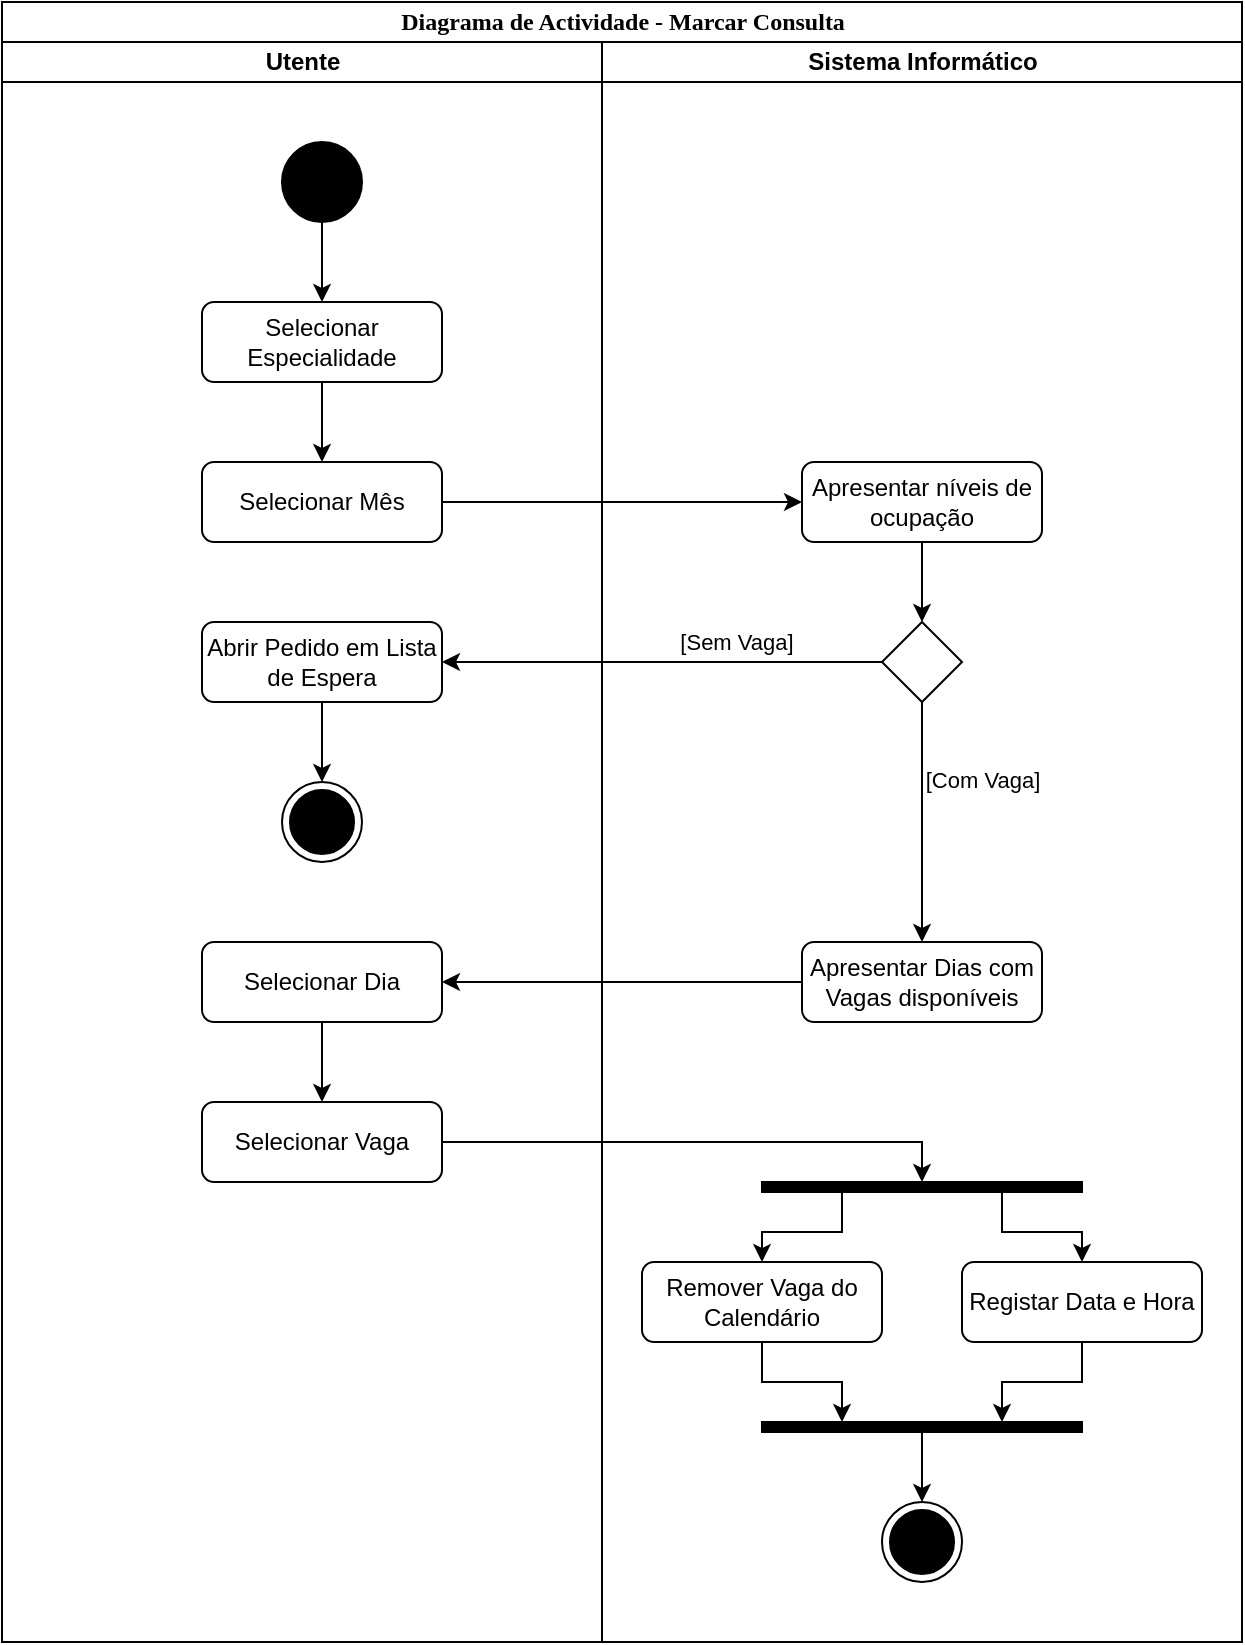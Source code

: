 <mxfile version="14.1.8" type="device" pages="6"><diagram name="Marcar Consulta" id="0783ab3e-0a74-02c8-0abd-f7b4e66b4bec"><mxGraphModel dx="1422" dy="822" grid="1" gridSize="10" guides="1" tooltips="1" connect="1" arrows="1" fold="1" page="1" pageScale="1" pageWidth="827" pageHeight="1169" background="#ffffff" math="0" shadow="0"><root><mxCell id="0"/><mxCell id="1" parent="0"/><mxCell id="1c1d494c118603dd-1" value="Diagrama de Actividade - Marcar Consulta" style="swimlane;html=1;childLayout=stackLayout;startSize=20;rounded=0;shadow=0;comic=0;labelBackgroundColor=none;strokeWidth=1;fontFamily=Verdana;fontSize=12;align=center;" parent="1" vertex="1"><mxGeometry x="40" y="50" width="620" height="820" as="geometry"/></mxCell><mxCell id="kjHAQSNKGEX2r20OFE0u-19" style="rounded=0;orthogonalLoop=1;jettySize=auto;html=1;entryX=1;entryY=0.5;entryDx=0;entryDy=0;exitX=0;exitY=0.5;exitDx=0;exitDy=0;" parent="1c1d494c118603dd-1" source="kjHAQSNKGEX2r20OFE0u-11" target="kjHAQSNKGEX2r20OFE0u-18" edge="1"><mxGeometry relative="1" as="geometry"><mxPoint x="380" y="450" as="sourcePoint"/><mxPoint x="308" y="590" as="targetPoint"/></mxGeometry></mxCell><mxCell id="kjHAQSNKGEX2r20OFE0u-20" value="[Sem Vaga]" style="edgeLabel;html=1;align=center;verticalAlign=middle;resizable=0;points=[];" parent="kjHAQSNKGEX2r20OFE0u-19" vertex="1" connectable="0"><mxGeometry x="-0.555" y="5" relative="1" as="geometry"><mxPoint x="-24" y="-15" as="offset"/></mxGeometry></mxCell><mxCell id="kjHAQSNKGEX2r20OFE0u-39" style="edgeStyle=none;rounded=0;orthogonalLoop=1;jettySize=auto;html=1;entryX=0;entryY=0.5;entryDx=0;entryDy=0;" parent="1c1d494c118603dd-1" source="kjHAQSNKGEX2r20OFE0u-31" target="kjHAQSNKGEX2r20OFE0u-24" edge="1"><mxGeometry relative="1" as="geometry"/></mxCell><mxCell id="kjHAQSNKGEX2r20OFE0u-41" style="edgeStyle=orthogonalEdgeStyle;rounded=0;orthogonalLoop=1;jettySize=auto;html=1;entryX=1;entryY=0.5;entryDx=0;entryDy=0;" parent="1c1d494c118603dd-1" source="kjHAQSNKGEX2r20OFE0u-33" target="kjHAQSNKGEX2r20OFE0u-36" edge="1"><mxGeometry relative="1" as="geometry"/></mxCell><mxCell id="kjHAQSNKGEX2r20OFE0u-48" style="edgeStyle=orthogonalEdgeStyle;rounded=0;orthogonalLoop=1;jettySize=auto;html=1;entryX=0.5;entryY=0;entryDx=0;entryDy=0;" parent="1c1d494c118603dd-1" source="kjHAQSNKGEX2r20OFE0u-47" target="mHtw3703aMKqtN_9CRR1-1" edge="1"><mxGeometry relative="1" as="geometry"/></mxCell><mxCell id="1c1d494c118603dd-2" value="Utente" style="swimlane;html=1;startSize=20;" parent="1c1d494c118603dd-1" vertex="1"><mxGeometry y="20" width="300" height="800" as="geometry"/></mxCell><mxCell id="60571a20871a0731-4" value="" style="ellipse;whiteSpace=wrap;html=1;rounded=0;shadow=0;comic=0;labelBackgroundColor=none;strokeWidth=1;fillColor=#000000;fontFamily=Verdana;fontSize=12;align=center;" parent="1c1d494c118603dd-2" vertex="1"><mxGeometry x="140" y="50" width="40" height="40" as="geometry"/></mxCell><mxCell id="kjHAQSNKGEX2r20OFE0u-28" style="edgeStyle=orthogonalEdgeStyle;rounded=0;orthogonalLoop=1;jettySize=auto;html=1;entryX=0.5;entryY=0;entryDx=0;entryDy=0;exitX=0.5;exitY=1;exitDx=0;exitDy=0;" parent="1c1d494c118603dd-2" source="60571a20871a0731-4" target="kjHAQSNKGEX2r20OFE0u-25" edge="1"><mxGeometry relative="1" as="geometry"><mxPoint x="160" y="170" as="sourcePoint"/></mxGeometry></mxCell><mxCell id="kjHAQSNKGEX2r20OFE0u-38" style="edgeStyle=none;rounded=0;orthogonalLoop=1;jettySize=auto;html=1;entryX=0.5;entryY=0;entryDx=0;entryDy=0;" parent="1c1d494c118603dd-2" source="kjHAQSNKGEX2r20OFE0u-25" target="kjHAQSNKGEX2r20OFE0u-31" edge="1"><mxGeometry relative="1" as="geometry"/></mxCell><mxCell id="kjHAQSNKGEX2r20OFE0u-25" value="Selecionar Especialidade" style="rounded=1;whiteSpace=wrap;html=1;" parent="1c1d494c118603dd-2" vertex="1"><mxGeometry x="100" y="130" width="120" height="40" as="geometry"/></mxCell><mxCell id="kjHAQSNKGEX2r20OFE0u-31" value="Selecionar Mês" style="rounded=1;whiteSpace=wrap;html=1;" parent="1c1d494c118603dd-2" vertex="1"><mxGeometry x="100" y="210" width="120" height="40" as="geometry"/></mxCell><mxCell id="kjHAQSNKGEX2r20OFE0u-49" style="edgeStyle=orthogonalEdgeStyle;rounded=0;orthogonalLoop=1;jettySize=auto;html=1;entryX=0.5;entryY=0;entryDx=0;entryDy=0;" parent="1c1d494c118603dd-2" source="kjHAQSNKGEX2r20OFE0u-36" target="kjHAQSNKGEX2r20OFE0u-47" edge="1"><mxGeometry relative="1" as="geometry"/></mxCell><mxCell id="kjHAQSNKGEX2r20OFE0u-36" value="Selecionar Dia" style="rounded=1;whiteSpace=wrap;html=1;" parent="1c1d494c118603dd-2" vertex="1"><mxGeometry x="100" y="450" width="120" height="40" as="geometry"/></mxCell><mxCell id="kjHAQSNKGEX2r20OFE0u-45" style="edgeStyle=orthogonalEdgeStyle;rounded=0;orthogonalLoop=1;jettySize=auto;html=1;entryX=0.5;entryY=0;entryDx=0;entryDy=0;" parent="1c1d494c118603dd-2" source="kjHAQSNKGEX2r20OFE0u-18" target="kjHAQSNKGEX2r20OFE0u-44" edge="1"><mxGeometry relative="1" as="geometry"/></mxCell><mxCell id="kjHAQSNKGEX2r20OFE0u-18" value="Abrir Pedido em Lista de Espera" style="rounded=1;whiteSpace=wrap;html=1;" parent="1c1d494c118603dd-2" vertex="1"><mxGeometry x="100" y="290" width="120" height="40" as="geometry"/></mxCell><mxCell id="kjHAQSNKGEX2r20OFE0u-44" value="" style="ellipse;html=1;shape=endState;fillColor=#000000;" parent="1c1d494c118603dd-2" vertex="1"><mxGeometry x="140" y="370" width="40" height="40" as="geometry"/></mxCell><mxCell id="kjHAQSNKGEX2r20OFE0u-47" value="Selecionar Vaga" style="rounded=1;whiteSpace=wrap;html=1;" parent="1c1d494c118603dd-2" vertex="1"><mxGeometry x="100" y="530" width="120" height="40" as="geometry"/></mxCell><mxCell id="1c1d494c118603dd-3" value="Sistema Informático" style="swimlane;html=1;startSize=20;" parent="1c1d494c118603dd-1" vertex="1"><mxGeometry x="300" y="20" width="320" height="800" as="geometry"/></mxCell><mxCell id="kjHAQSNKGEX2r20OFE0u-10" style="edgeStyle=orthogonalEdgeStyle;rounded=0;orthogonalLoop=1;jettySize=auto;html=1;exitX=0.25;exitY=1;exitDx=0;exitDy=0;" parent="1c1d494c118603dd-3" source="mHtw3703aMKqtN_9CRR1-1" target="kjHAQSNKGEX2r20OFE0u-9" edge="1"><mxGeometry relative="1" as="geometry"/></mxCell><mxCell id="mHtw3703aMKqtN_9CRR1-8" style="edgeStyle=orthogonalEdgeStyle;rounded=0;orthogonalLoop=1;jettySize=auto;html=1;exitX=0.5;exitY=1;exitDx=0;exitDy=0;entryX=0.75;entryY=0;entryDx=0;entryDy=0;" parent="1c1d494c118603dd-3" source="kjHAQSNKGEX2r20OFE0u-8" target="mHtw3703aMKqtN_9CRR1-2" edge="1"><mxGeometry relative="1" as="geometry"/></mxCell><mxCell id="kjHAQSNKGEX2r20OFE0u-8" value="Registar Data e Hora" style="rounded=1;whiteSpace=wrap;html=1;" parent="1c1d494c118603dd-3" vertex="1"><mxGeometry x="180" y="610" width="120" height="40" as="geometry"/></mxCell><mxCell id="mHtw3703aMKqtN_9CRR1-5" style="edgeStyle=orthogonalEdgeStyle;rounded=0;orthogonalLoop=1;jettySize=auto;html=1;exitX=0.5;exitY=1;exitDx=0;exitDy=0;entryX=0.25;entryY=0;entryDx=0;entryDy=0;" parent="1c1d494c118603dd-3" source="kjHAQSNKGEX2r20OFE0u-9" target="mHtw3703aMKqtN_9CRR1-2" edge="1"><mxGeometry relative="1" as="geometry"/></mxCell><mxCell id="kjHAQSNKGEX2r20OFE0u-9" value="Remover Vaga do Calendário" style="rounded=1;whiteSpace=wrap;html=1;" parent="1c1d494c118603dd-3" vertex="1"><mxGeometry x="20" y="610" width="120" height="40" as="geometry"/></mxCell><mxCell id="kjHAQSNKGEX2r20OFE0u-11" value="" style="rhombus;whiteSpace=wrap;html=1;" parent="1c1d494c118603dd-3" vertex="1"><mxGeometry x="140" y="290" width="40" height="40" as="geometry"/></mxCell><mxCell id="kjHAQSNKGEX2r20OFE0u-40" style="edgeStyle=orthogonalEdgeStyle;rounded=0;orthogonalLoop=1;jettySize=auto;html=1;entryX=0.5;entryY=0;entryDx=0;entryDy=0;" parent="1c1d494c118603dd-3" source="kjHAQSNKGEX2r20OFE0u-24" target="kjHAQSNKGEX2r20OFE0u-11" edge="1"><mxGeometry relative="1" as="geometry"/></mxCell><mxCell id="kjHAQSNKGEX2r20OFE0u-24" value="Apresentar níveis de ocupação" style="rounded=1;whiteSpace=wrap;html=1;" parent="1c1d494c118603dd-3" vertex="1"><mxGeometry x="100" y="210" width="120" height="40" as="geometry"/></mxCell><mxCell id="kjHAQSNKGEX2r20OFE0u-33" value="Apresentar Dias com Vagas disponíveis" style="rounded=1;whiteSpace=wrap;html=1;" parent="1c1d494c118603dd-3" vertex="1"><mxGeometry x="100" y="450" width="120" height="40" as="geometry"/></mxCell><mxCell id="kjHAQSNKGEX2r20OFE0u-16" style="rounded=0;orthogonalLoop=1;jettySize=auto;html=1;exitX=0.5;exitY=1;exitDx=0;exitDy=0;edgeStyle=orthogonalEdgeStyle;entryX=0.5;entryY=0;entryDx=0;entryDy=0;" parent="1c1d494c118603dd-3" source="kjHAQSNKGEX2r20OFE0u-11" target="kjHAQSNKGEX2r20OFE0u-33" edge="1"><mxGeometry relative="1" as="geometry"><mxPoint x="160" y="430" as="targetPoint"/><mxPoint x="185.5" y="460" as="sourcePoint"/><Array as="points"/></mxGeometry></mxCell><mxCell id="kjHAQSNKGEX2r20OFE0u-17" value="[Com Vaga]" style="edgeLabel;html=1;align=center;verticalAlign=middle;resizable=0;points=[];" parent="kjHAQSNKGEX2r20OFE0u-16" vertex="1" connectable="0"><mxGeometry x="-0.555" y="-2" relative="1" as="geometry"><mxPoint x="32" y="12" as="offset"/></mxGeometry></mxCell><mxCell id="kjHAQSNKGEX2r20OFE0u-50" value="" style="ellipse;html=1;shape=endState;fillColor=#000000;" parent="1c1d494c118603dd-3" vertex="1"><mxGeometry x="140" y="730" width="40" height="40" as="geometry"/></mxCell><mxCell id="mHtw3703aMKqtN_9CRR1-4" style="edgeStyle=orthogonalEdgeStyle;rounded=0;orthogonalLoop=1;jettySize=auto;html=1;exitX=0.75;exitY=1;exitDx=0;exitDy=0;" parent="1c1d494c118603dd-3" source="mHtw3703aMKqtN_9CRR1-1" target="kjHAQSNKGEX2r20OFE0u-8" edge="1"><mxGeometry relative="1" as="geometry"><mxPoint x="310" y="560" as="sourcePoint"/></mxGeometry></mxCell><mxCell id="mHtw3703aMKqtN_9CRR1-1" value="" style="rounded=0;whiteSpace=wrap;html=1;strokeColor=#000000;fillColor=#000000;" parent="1c1d494c118603dd-3" vertex="1"><mxGeometry x="80" y="570" width="160" height="5" as="geometry"/></mxCell><mxCell id="mHtw3703aMKqtN_9CRR1-7" style="edgeStyle=orthogonalEdgeStyle;rounded=0;orthogonalLoop=1;jettySize=auto;html=1;exitX=0.5;exitY=1;exitDx=0;exitDy=0;entryX=0.5;entryY=0;entryDx=0;entryDy=0;" parent="1c1d494c118603dd-3" source="mHtw3703aMKqtN_9CRR1-2" target="kjHAQSNKGEX2r20OFE0u-50" edge="1"><mxGeometry relative="1" as="geometry"/></mxCell><mxCell id="mHtw3703aMKqtN_9CRR1-2" value="" style="rounded=0;whiteSpace=wrap;html=1;strokeColor=#000000;fillColor=#000000;" parent="1c1d494c118603dd-3" vertex="1"><mxGeometry x="80" y="690" width="160" height="5" as="geometry"/></mxCell></root></mxGraphModel></diagram><diagram id="Ne70lVapPX85LEz8FXPz" name="Desmarcar Consulta"><mxGraphModel dx="2249" dy="822" grid="1" gridSize="10" guides="1" tooltips="1" connect="1" arrows="1" fold="1" page="1" pageScale="1" pageWidth="827" pageHeight="1169" math="0" shadow="0"><root><mxCell id="CgYppBIDY5oI1jkrm0bC-0"/><mxCell id="CgYppBIDY5oI1jkrm0bC-1" parent="CgYppBIDY5oI1jkrm0bC-0"/><mxCell id="MlOuWjEtDycWQlPlWrfE-0" value="Diagrama de Atividade - Desmarcar Consulta" style="swimlane;html=1;childLayout=stackLayout;startSize=20;rounded=0;shadow=0;comic=0;labelBackgroundColor=none;strokeWidth=1;fontFamily=Verdana;fontSize=12;align=center;" parent="CgYppBIDY5oI1jkrm0bC-1" vertex="1"><mxGeometry x="-800" y="40" width="640" height="400" as="geometry"/></mxCell><mxCell id="_ZWtZknZ26opzRuC0Pj_-15" style="edgeStyle=orthogonalEdgeStyle;rounded=0;orthogonalLoop=1;jettySize=auto;html=1;entryX=1;entryY=0.5;entryDx=0;entryDy=0;exitX=0;exitY=0.5;exitDx=0;exitDy=0;" parent="MlOuWjEtDycWQlPlWrfE-0" source="_ZWtZknZ26opzRuC0Pj_-8" target="_ZWtZknZ26opzRuC0Pj_-13" edge="1"><mxGeometry relative="1" as="geometry"><mxPoint x="500" y="630" as="targetPoint"/><Array as="points"><mxPoint x="560" y="180"/><mxPoint x="560" y="180"/></Array></mxGeometry></mxCell><mxCell id="_ZWtZknZ26opzRuC0Pj_-12" style="edgeStyle=orthogonalEdgeStyle;rounded=0;orthogonalLoop=1;jettySize=auto;html=1;entryX=0;entryY=0.5;entryDx=0;entryDy=0;exitX=0.5;exitY=1;exitDx=0;exitDy=0;" parent="MlOuWjEtDycWQlPlWrfE-0" source="_ZWtZknZ26opzRuC0Pj_-13" target="79W7Mp-lozM8mOLM_SqW-0" edge="1"><mxGeometry relative="1" as="geometry"><Array as="points"><mxPoint x="400" y="260"/></Array></mxGeometry></mxCell><mxCell id="MlOuWjEtDycWQlPlWrfE-1" value="Utente" style="swimlane;html=1;startSize=20;" parent="MlOuWjEtDycWQlPlWrfE-0" vertex="1"><mxGeometry y="20" width="160" height="380" as="geometry"/></mxCell><mxCell id="UpuWILP65akBoyyvkY-h-2" style="edgeStyle=orthogonalEdgeStyle;rounded=0;orthogonalLoop=1;jettySize=auto;html=1;" parent="MlOuWjEtDycWQlPlWrfE-1" source="UpuWILP65akBoyyvkY-h-0" target="UpuWILP65akBoyyvkY-h-1" edge="1"><mxGeometry relative="1" as="geometry"/></mxCell><mxCell id="UpuWILP65akBoyyvkY-h-0" value="" style="ellipse;whiteSpace=wrap;html=1;rounded=0;shadow=0;comic=0;labelBackgroundColor=none;strokeWidth=1;fillColor=#000000;fontFamily=Verdana;fontSize=12;align=center;" parent="MlOuWjEtDycWQlPlWrfE-1" vertex="1"><mxGeometry x="60" y="60" width="40" height="40" as="geometry"/></mxCell><mxCell id="UpuWILP65akBoyyvkY-h-1" value="Desmarcar Consulta" style="rounded=1;whiteSpace=wrap;html=1;" parent="MlOuWjEtDycWQlPlWrfE-1" vertex="1"><mxGeometry x="20" y="140" width="120" height="40" as="geometry"/></mxCell><mxCell id="MlOuWjEtDycWQlPlWrfE-10" value="Sistema Informático" style="swimlane;html=1;startSize=20;" parent="MlOuWjEtDycWQlPlWrfE-0" vertex="1"><mxGeometry x="160" y="20" width="320" height="380" as="geometry"/></mxCell><mxCell id="_ZWtZknZ26opzRuC0Pj_-1" style="edgeStyle=orthogonalEdgeStyle;rounded=0;orthogonalLoop=1;jettySize=auto;html=1;entryX=0.5;entryY=0;entryDx=0;entryDy=0;" parent="MlOuWjEtDycWQlPlWrfE-10" source="UpuWILP65akBoyyvkY-h-3" target="_ZWtZknZ26opzRuC0Pj_-0" edge="1"><mxGeometry relative="1" as="geometry"/></mxCell><mxCell id="UpuWILP65akBoyyvkY-h-3" value="Abrir Vaga no Calendário" style="rounded=1;whiteSpace=wrap;html=1;" parent="MlOuWjEtDycWQlPlWrfE-10" vertex="1"><mxGeometry x="20" y="140" width="120" height="40" as="geometry"/></mxCell><mxCell id="_ZWtZknZ26opzRuC0Pj_-3" style="edgeStyle=orthogonalEdgeStyle;rounded=0;orthogonalLoop=1;jettySize=auto;html=1;" parent="MlOuWjEtDycWQlPlWrfE-10" source="_ZWtZknZ26opzRuC0Pj_-0" target="_ZWtZknZ26opzRuC0Pj_-2" edge="1"><mxGeometry relative="1" as="geometry"/></mxCell><mxCell id="_ZWtZknZ26opzRuC0Pj_-0" value="Registar desmarcação por parte do Utente" style="rounded=1;whiteSpace=wrap;html=1;" parent="MlOuWjEtDycWQlPlWrfE-10" vertex="1"><mxGeometry x="20" y="220" width="120" height="40" as="geometry"/></mxCell><mxCell id="_ZWtZknZ26opzRuC0Pj_-2" value="" style="ellipse;html=1;shape=endState;fillColor=#000000;" parent="MlOuWjEtDycWQlPlWrfE-10" vertex="1"><mxGeometry x="60" y="300" width="40" height="40" as="geometry"/></mxCell><mxCell id="_ZWtZknZ26opzRuC0Pj_-13" value="Registar Impossibilidade do Médico" style="rounded=1;whiteSpace=wrap;html=1;" parent="MlOuWjEtDycWQlPlWrfE-10" vertex="1"><mxGeometry x="180" y="140" width="120" height="40" as="geometry"/></mxCell><mxCell id="UpuWILP65akBoyyvkY-h-4" style="edgeStyle=orthogonalEdgeStyle;rounded=0;orthogonalLoop=1;jettySize=auto;html=1;entryX=0;entryY=0.5;entryDx=0;entryDy=0;exitX=1;exitY=0.5;exitDx=0;exitDy=0;" parent="MlOuWjEtDycWQlPlWrfE-0" source="UpuWILP65akBoyyvkY-h-1" target="UpuWILP65akBoyyvkY-h-3" edge="1"><mxGeometry relative="1" as="geometry"><mxPoint x="200" y="180" as="sourcePoint"/></mxGeometry></mxCell><mxCell id="_ZWtZknZ26opzRuC0Pj_-5" value="Médico" style="swimlane;html=1;startSize=20;" parent="MlOuWjEtDycWQlPlWrfE-0" vertex="1"><mxGeometry x="480" y="20" width="160" height="380" as="geometry"/></mxCell><mxCell id="_ZWtZknZ26opzRuC0Pj_-6" style="edgeStyle=orthogonalEdgeStyle;rounded=0;orthogonalLoop=1;jettySize=auto;html=1;" parent="_ZWtZknZ26opzRuC0Pj_-5" source="_ZWtZknZ26opzRuC0Pj_-7" target="_ZWtZknZ26opzRuC0Pj_-8" edge="1"><mxGeometry relative="1" as="geometry"/></mxCell><mxCell id="_ZWtZknZ26opzRuC0Pj_-7" value="" style="ellipse;whiteSpace=wrap;html=1;rounded=0;shadow=0;comic=0;labelBackgroundColor=none;strokeWidth=1;fillColor=#000000;fontFamily=Verdana;fontSize=12;align=center;" parent="_ZWtZknZ26opzRuC0Pj_-5" vertex="1"><mxGeometry x="60" y="60" width="40" height="40" as="geometry"/></mxCell><mxCell id="_ZWtZknZ26opzRuC0Pj_-8" value="Desmarcar Consulta" style="rounded=1;whiteSpace=wrap;html=1;" parent="_ZWtZknZ26opzRuC0Pj_-5" vertex="1"><mxGeometry x="20" y="140" width="120" height="40" as="geometry"/></mxCell><mxCell id="_ZWtZknZ26opzRuC0Pj_-14" value="" style="ellipse;html=1;shape=endState;fillColor=#000000;" parent="_ZWtZknZ26opzRuC0Pj_-5" vertex="1"><mxGeometry x="60" y="300" width="40" height="40" as="geometry"/></mxCell><mxCell id="79W7Mp-lozM8mOLM_SqW-2" style="edgeStyle=orthogonalEdgeStyle;rounded=0;orthogonalLoop=1;jettySize=auto;html=1;entryX=0.5;entryY=0;entryDx=0;entryDy=0;" parent="_ZWtZknZ26opzRuC0Pj_-5" source="79W7Mp-lozM8mOLM_SqW-0" target="_ZWtZknZ26opzRuC0Pj_-14" edge="1"><mxGeometry relative="1" as="geometry"><mxPoint x="90" y="330" as="targetPoint"/></mxGeometry></mxCell><mxCell id="79W7Mp-lozM8mOLM_SqW-0" value="Abrir Pedido em Lista de Espera" style="rounded=1;whiteSpace=wrap;html=1;" parent="_ZWtZknZ26opzRuC0Pj_-5" vertex="1"><mxGeometry x="20" y="220" width="120" height="40" as="geometry"/></mxCell></root></mxGraphModel></diagram><diagram id="hjACWqnwwQMpjUhCdRwZ" name="Atribuir Vaga"><mxGraphModel dx="1422" dy="822" grid="1" gridSize="10" guides="1" tooltips="1" connect="1" arrows="1" fold="1" page="1" pageScale="1" pageWidth="827" pageHeight="1169" math="0" shadow="0"><root><mxCell id="JIhR3Z926xbu0zDy_XE4-0"/><mxCell id="JIhR3Z926xbu0zDy_XE4-1" parent="JIhR3Z926xbu0zDy_XE4-0"/><mxCell id="Ymrmu8dd6cX8GdUiC3J9-0" value="Diagrama de Atividade - Atribuir Vaga" style="swimlane;html=1;childLayout=stackLayout;startSize=20;rounded=0;shadow=0;comic=0;labelBackgroundColor=none;strokeWidth=1;fontFamily=Verdana;fontSize=12;align=center;" parent="JIhR3Z926xbu0zDy_XE4-1" vertex="1"><mxGeometry x="40" y="10" width="640" height="750" as="geometry"/></mxCell><mxCell id="F1tVqL81v61FWNl5kkC0-1" style="edgeStyle=orthogonalEdgeStyle;rounded=0;orthogonalLoop=1;jettySize=auto;html=1;entryX=0;entryY=0.5;entryDx=0;entryDy=0;" parent="Ymrmu8dd6cX8GdUiC3J9-0" source="p2I2G10oeReVqa-bGHbU-3" target="F1tVqL81v61FWNl5kkC0-2" edge="1"><mxGeometry relative="1" as="geometry"><mxPoint x="350" y="270" as="targetPoint"/></mxGeometry></mxCell><mxCell id="0gPC1vzrAuqKFCquGP3Y-4" style="edgeStyle=orthogonalEdgeStyle;rounded=0;orthogonalLoop=1;jettySize=auto;html=1;entryX=0;entryY=0.5;entryDx=0;entryDy=0;" parent="Ymrmu8dd6cX8GdUiC3J9-0" source="0gPC1vzrAuqKFCquGP3Y-3" target="F1tVqL81v61FWNl5kkC0-6" edge="1"><mxGeometry relative="1" as="geometry"><mxPoint x="630" y="550" as="targetPoint"/></mxGeometry></mxCell><mxCell id="Ymrmu8dd6cX8GdUiC3J9-1" value="Sistema de Vagas" style="swimlane;html=1;startSize=20;" parent="Ymrmu8dd6cX8GdUiC3J9-0" vertex="1"><mxGeometry y="20" width="240" height="730" as="geometry"/></mxCell><mxCell id="xZ8w8HeXdYCcZy7Hwt_y-0" value="" style="ellipse;whiteSpace=wrap;html=1;rounded=0;shadow=0;comic=0;labelBackgroundColor=none;strokeWidth=1;fillColor=#000000;fontFamily=Verdana;fontSize=12;align=center;" parent="Ymrmu8dd6cX8GdUiC3J9-1" vertex="1"><mxGeometry x="100" y="50" width="40" height="40" as="geometry"/></mxCell><mxCell id="p2I2G10oeReVqa-bGHbU-2" style="edgeStyle=orthogonalEdgeStyle;rounded=0;orthogonalLoop=1;jettySize=auto;html=1;entryX=0.5;entryY=0;entryDx=0;entryDy=0;exitX=0.5;exitY=1;exitDx=0;exitDy=0;" parent="Ymrmu8dd6cX8GdUiC3J9-1" source="xZ8w8HeXdYCcZy7Hwt_y-0" target="p2I2G10oeReVqa-bGHbU-1" edge="1"><mxGeometry relative="1" as="geometry"><mxPoint x="120" y="180" as="sourcePoint"/></mxGeometry></mxCell><mxCell id="p2I2G10oeReVqa-bGHbU-4" style="edgeStyle=orthogonalEdgeStyle;rounded=0;orthogonalLoop=1;jettySize=auto;html=1;entryX=0.5;entryY=0;entryDx=0;entryDy=0;" parent="Ymrmu8dd6cX8GdUiC3J9-1" source="p2I2G10oeReVqa-bGHbU-1" target="p2I2G10oeReVqa-bGHbU-3" edge="1"><mxGeometry relative="1" as="geometry"/></mxCell><mxCell id="p2I2G10oeReVqa-bGHbU-1" value="Atribui Vaga a Utente na Lista de Espera" style="rounded=1;whiteSpace=wrap;html=1;" parent="Ymrmu8dd6cX8GdUiC3J9-1" vertex="1"><mxGeometry x="60" y="130" width="120" height="40" as="geometry"/></mxCell><mxCell id="p2I2G10oeReVqa-bGHbU-3" value="Enviar mensagem ao Utente" style="rounded=1;whiteSpace=wrap;html=1;" parent="Ymrmu8dd6cX8GdUiC3J9-1" vertex="1"><mxGeometry x="60" y="210" width="120" height="40" as="geometry"/></mxCell><mxCell id="3wIf3MeOykbopd59SCZj-11" style="edgeStyle=orthogonalEdgeStyle;rounded=0;orthogonalLoop=1;jettySize=auto;html=1;entryX=0.5;entryY=0;entryDx=0;entryDy=0;" parent="Ymrmu8dd6cX8GdUiC3J9-1" source="3wIf3MeOykbopd59SCZj-6" target="3wIf3MeOykbopd59SCZj-9" edge="1"><mxGeometry relative="1" as="geometry"><Array as="points"><mxPoint x="120" y="370"/><mxPoint x="120" y="370"/></Array></mxGeometry></mxCell><mxCell id="3wIf3MeOykbopd59SCZj-6" value="Manter Utente na Lista de Espera" style="rounded=1;whiteSpace=wrap;html=1;" parent="Ymrmu8dd6cX8GdUiC3J9-1" vertex="1"><mxGeometry x="60" y="290" width="120" height="40" as="geometry"/></mxCell><mxCell id="3wIf3MeOykbopd59SCZj-10" style="edgeStyle=orthogonalEdgeStyle;rounded=0;orthogonalLoop=1;jettySize=auto;html=1;entryX=0;entryY=0.5;entryDx=0;entryDy=0;exitX=0;exitY=0.5;exitDx=0;exitDy=0;" parent="Ymrmu8dd6cX8GdUiC3J9-1" source="3wIf3MeOykbopd59SCZj-9" target="p2I2G10oeReVqa-bGHbU-3" edge="1"><mxGeometry relative="1" as="geometry"><Array as="points"><mxPoint x="20" y="390"/><mxPoint x="20" y="230"/></Array></mxGeometry></mxCell><mxCell id="3wIf3MeOykbopd59SCZj-9" value="Atribuir Vaga ao Próximo Utente na Lista de Espera" style="rounded=1;whiteSpace=wrap;html=1;" parent="Ymrmu8dd6cX8GdUiC3J9-1" vertex="1"><mxGeometry x="60" y="370" width="120" height="40" as="geometry"/></mxCell><mxCell id="0gPC1vzrAuqKFCquGP3Y-3" value="Remover Utente da Lista de Espera" style="rounded=1;whiteSpace=wrap;html=1;" parent="Ymrmu8dd6cX8GdUiC3J9-1" vertex="1"><mxGeometry x="60" y="490" width="120" height="40" as="geometry"/></mxCell><mxCell id="3wIf3MeOykbopd59SCZj-4" style="edgeStyle=orthogonalEdgeStyle;rounded=0;orthogonalLoop=1;jettySize=auto;html=1;exitX=0.5;exitY=1;exitDx=0;exitDy=0;entryX=0.5;entryY=0;entryDx=0;entryDy=0;" parent="Ymrmu8dd6cX8GdUiC3J9-0" source="F1tVqL81v61FWNl5kkC0-3" target="0gPC1vzrAuqKFCquGP3Y-3" edge="1"><mxGeometry relative="1" as="geometry"><mxPoint x="380" y="560" as="targetPoint"/><Array as="points"><mxPoint x="342" y="470"/><mxPoint x="120" y="470"/></Array></mxGeometry></mxCell><mxCell id="3wIf3MeOykbopd59SCZj-5" value="[Sim]" style="edgeLabel;html=1;align=center;verticalAlign=middle;resizable=0;points=[];" parent="3wIf3MeOykbopd59SCZj-4" vertex="1" connectable="0"><mxGeometry x="-0.146" y="-1" relative="1" as="geometry"><mxPoint x="-37" y="1" as="offset"/></mxGeometry></mxCell><mxCell id="3wIf3MeOykbopd59SCZj-7" style="edgeStyle=orthogonalEdgeStyle;rounded=0;orthogonalLoop=1;jettySize=auto;html=1;entryX=1;entryY=0.5;entryDx=0;entryDy=0;" parent="Ymrmu8dd6cX8GdUiC3J9-0" source="F1tVqL81v61FWNl5kkC0-3" target="3wIf3MeOykbopd59SCZj-6" edge="1"><mxGeometry relative="1" as="geometry"/></mxCell><mxCell id="3wIf3MeOykbopd59SCZj-8" value="[Não]" style="edgeLabel;html=1;align=center;verticalAlign=middle;resizable=0;points=[];" parent="3wIf3MeOykbopd59SCZj-7" vertex="1" connectable="0"><mxGeometry x="-0.38" y="3" relative="1" as="geometry"><mxPoint as="offset"/></mxGeometry></mxCell><mxCell id="Ymrmu8dd6cX8GdUiC3J9-10" value="Utente" style="swimlane;html=1;startSize=20;" parent="Ymrmu8dd6cX8GdUiC3J9-0" vertex="1"><mxGeometry x="240" y="20" width="200" height="730" as="geometry"/></mxCell><mxCell id="L3j1ohq9Skg509rXraUK-1" style="edgeStyle=orthogonalEdgeStyle;rounded=0;orthogonalLoop=1;jettySize=auto;html=1;entryX=0.5;entryY=0;entryDx=0;entryDy=0;" parent="Ymrmu8dd6cX8GdUiC3J9-10" source="F1tVqL81v61FWNl5kkC0-2" target="F1tVqL81v61FWNl5kkC0-3" edge="1"><mxGeometry relative="1" as="geometry"/></mxCell><mxCell id="F1tVqL81v61FWNl5kkC0-2" value="Confirmar Marcação de Consulta" style="rounded=1;whiteSpace=wrap;html=1;" parent="Ymrmu8dd6cX8GdUiC3J9-10" vertex="1"><mxGeometry x="42" y="210" width="120" height="40" as="geometry"/></mxCell><mxCell id="F1tVqL81v61FWNl5kkC0-3" value="" style="rhombus;whiteSpace=wrap;html=1;" parent="Ymrmu8dd6cX8GdUiC3J9-10" vertex="1"><mxGeometry x="82" y="290" width="40" height="40" as="geometry"/></mxCell><mxCell id="Ymrmu8dd6cX8GdUiC3J9-26" value="Sistema Informático" style="swimlane;html=1;startSize=20;" parent="Ymrmu8dd6cX8GdUiC3J9-0" vertex="1"><mxGeometry x="440" y="20" width="200" height="730" as="geometry"/></mxCell><mxCell id="3wIf3MeOykbopd59SCZj-1" style="edgeStyle=orthogonalEdgeStyle;rounded=0;orthogonalLoop=1;jettySize=auto;html=1;entryX=0.5;entryY=0;entryDx=0;entryDy=0;exitX=0.5;exitY=1;exitDx=0;exitDy=0;" parent="Ymrmu8dd6cX8GdUiC3J9-26" source="F1tVqL81v61FWNl5kkC0-6" target="3wIf3MeOykbopd59SCZj-0" edge="1"><mxGeometry relative="1" as="geometry"><mxPoint x="100" y="630" as="sourcePoint"/><mxPoint x="100" y="670" as="targetPoint"/></mxGeometry></mxCell><mxCell id="F1tVqL81v61FWNl5kkC0-6" value="Registar Data e Hora" style="rounded=1;whiteSpace=wrap;html=1;" parent="Ymrmu8dd6cX8GdUiC3J9-26" vertex="1"><mxGeometry x="40" y="490" width="120" height="40" as="geometry"/></mxCell><mxCell id="L3j1ohq9Skg509rXraUK-0" style="edgeStyle=orthogonalEdgeStyle;rounded=0;orthogonalLoop=1;jettySize=auto;html=1;entryX=0.5;entryY=0;entryDx=0;entryDy=0;" parent="Ymrmu8dd6cX8GdUiC3J9-26" source="3wIf3MeOykbopd59SCZj-0" target="3wIf3MeOykbopd59SCZj-3" edge="1"><mxGeometry relative="1" as="geometry"/></mxCell><mxCell id="3wIf3MeOykbopd59SCZj-0" value="Remover Vaga do Calendário" style="rounded=1;whiteSpace=wrap;html=1;" parent="Ymrmu8dd6cX8GdUiC3J9-26" vertex="1"><mxGeometry x="40" y="570" width="120" height="40" as="geometry"/></mxCell><mxCell id="3wIf3MeOykbopd59SCZj-3" value="" style="ellipse;html=1;shape=endState;fillColor=#000000;" parent="Ymrmu8dd6cX8GdUiC3J9-26" vertex="1"><mxGeometry x="80" y="650" width="40" height="40" as="geometry"/></mxCell></root></mxGraphModel></diagram><diagram id="W2p0d8wWr0Qi51jyCaaX" name="Facturação"><mxGraphModel dx="1422" dy="822" grid="1" gridSize="10" guides="1" tooltips="1" connect="1" arrows="1" fold="1" page="1" pageScale="1" pageWidth="827" pageHeight="1169" math="0" shadow="0"><root><mxCell id="J8NAGM-Q9F_S-QTOc1Ee-0"/><mxCell id="J8NAGM-Q9F_S-QTOc1Ee-1" parent="J8NAGM-Q9F_S-QTOc1Ee-0"/><mxCell id="J8NAGM-Q9F_S-QTOc1Ee-2" value="Diagrama de Actividade - Facturação" style="swimlane;html=1;childLayout=stackLayout;resizeParent=1;resizeParentMax=0;startSize=20;" parent="J8NAGM-Q9F_S-QTOc1Ee-1" vertex="1"><mxGeometry y="10" width="660" height="710" as="geometry"/></mxCell><mxCell id="J8NAGM-Q9F_S-QTOc1Ee-3" value="&#10;&#10;&lt;span style=&quot;color: rgb(0, 0, 0); font-family: helvetica; font-size: 12px; font-style: normal; font-weight: 700; letter-spacing: normal; text-align: center; text-indent: 0px; text-transform: none; word-spacing: 0px; background-color: rgb(248, 249, 250); display: inline; float: none;&quot;&gt;Sistema Informático&lt;/span&gt;&#10;&#10;" style="swimlane;html=1;startSize=20;" parent="J8NAGM-Q9F_S-QTOc1Ee-2" vertex="1"><mxGeometry y="20" width="180" height="690" as="geometry"/></mxCell><mxCell id="J8NAGM-Q9F_S-QTOc1Ee-4" style="edgeStyle=orthogonalEdgeStyle;rounded=0;orthogonalLoop=1;jettySize=auto;html=1;entryX=0.5;entryY=0;entryDx=0;entryDy=0;" parent="J8NAGM-Q9F_S-QTOc1Ee-3" source="J8NAGM-Q9F_S-QTOc1Ee-5" target="J8NAGM-Q9F_S-QTOc1Ee-7" edge="1"><mxGeometry relative="1" as="geometry"/></mxCell><mxCell id="J8NAGM-Q9F_S-QTOc1Ee-5" value="" style="ellipse;whiteSpace=wrap;html=1;strokeColor=#000000;fillColor=#000000;" parent="J8NAGM-Q9F_S-QTOc1Ee-3" vertex="1"><mxGeometry x="60" y="50" width="40" height="40" as="geometry"/></mxCell><mxCell id="J8NAGM-Q9F_S-QTOc1Ee-6" style="edgeStyle=orthogonalEdgeStyle;rounded=0;orthogonalLoop=1;jettySize=auto;html=1;exitX=0.5;exitY=1;exitDx=0;exitDy=0;" parent="J8NAGM-Q9F_S-QTOc1Ee-3" source="J8NAGM-Q9F_S-QTOc1Ee-7" target="J8NAGM-Q9F_S-QTOc1Ee-8" edge="1"><mxGeometry relative="1" as="geometry"/></mxCell><mxCell id="J8NAGM-Q9F_S-QTOc1Ee-7" value="Fecho da consulta" style="rounded=1;whiteSpace=wrap;html=1;" parent="J8NAGM-Q9F_S-QTOc1Ee-3" vertex="1"><mxGeometry x="20" y="130" width="120" height="40" as="geometry"/></mxCell><mxCell id="J8NAGM-Q9F_S-QTOc1Ee-8" value="Emitir Pedido de Facturação" style="rounded=1;whiteSpace=wrap;html=1;" parent="J8NAGM-Q9F_S-QTOc1Ee-3" vertex="1"><mxGeometry x="20" y="210" width="120" height="40" as="geometry"/></mxCell><mxCell id="J8NAGM-Q9F_S-QTOc1Ee-9" value="Actualiza estado da consulta para pago" style="rounded=1;whiteSpace=wrap;html=1;strokeColor=#000000;fillColor=#FFFFFF;" parent="J8NAGM-Q9F_S-QTOc1Ee-3" vertex="1"><mxGeometry x="20" y="530" width="120" height="40" as="geometry"/></mxCell><mxCell id="hae66zYM6cZnedtXZoFX-4" style="edgeStyle=orthogonalEdgeStyle;rounded=0;orthogonalLoop=1;jettySize=auto;html=1;exitX=0.5;exitY=1;exitDx=0;exitDy=0;entryX=0.5;entryY=0;entryDx=0;entryDy=0;" parent="J8NAGM-Q9F_S-QTOc1Ee-3" source="J8NAGM-Q9F_S-QTOc1Ee-9" target="J8NAGM-Q9F_S-QTOc1Ee-19" edge="1"><mxGeometry relative="1" as="geometry"><Array as="points"/><mxPoint x="80" y="550" as="sourcePoint"/><mxPoint x="80" y="600" as="targetPoint"/></mxGeometry></mxCell><mxCell id="J8NAGM-Q9F_S-QTOc1Ee-19" value="" style="ellipse;html=1;shape=endState;fillColor=#000000;aspect=fixed;" parent="J8NAGM-Q9F_S-QTOc1Ee-3" vertex="1"><mxGeometry x="60" y="610" width="40" height="40" as="geometry"/></mxCell><mxCell id="J8NAGM-Q9F_S-QTOc1Ee-10" value="Sistema de Facturação" style="swimlane;html=1;startSize=20;" parent="J8NAGM-Q9F_S-QTOc1Ee-2" vertex="1"><mxGeometry x="180" y="20" width="160" height="690" as="geometry"/></mxCell><mxCell id="J8NAGM-Q9F_S-QTOc1Ee-12" value="Emitir número da factura" style="rounded=1;whiteSpace=wrap;html=1;" parent="J8NAGM-Q9F_S-QTOc1Ee-10" vertex="1"><mxGeometry x="20" y="210" width="120" height="40" as="geometry"/></mxCell><mxCell id="J8NAGM-Q9F_S-QTOc1Ee-14" value="Emitir factura" style="rounded=1;whiteSpace=wrap;html=1;" parent="J8NAGM-Q9F_S-QTOc1Ee-10" vertex="1"><mxGeometry x="10" y="450" width="120" height="40" as="geometry"/></mxCell><mxCell id="hFARzTg8RkkJi9mNSzcq-12" value="Esperar número de Factura" style="html=1;whiteSpace=wrap;rounded=1;dropTarget=0;" parent="J8NAGM-Q9F_S-QTOc1Ee-10" vertex="1"><mxGeometry x="20" y="290" width="120" height="40" as="geometry"/></mxCell><mxCell id="hFARzTg8RkkJi9mNSzcq-13" value="" style="shape=mxgraph.bpmn.timer_start;perimeter=ellipsePerimeter;html=1;verticalLabelPosition=bottom;verticalAlign=top;outlineConnect=0;" parent="hFARzTg8RkkJi9mNSzcq-12" vertex="1"><mxGeometry x="1" y="1" width="30" height="30" relative="1" as="geometry"><mxPoint x="-40" y="-15" as="offset"/></mxGeometry></mxCell><mxCell id="hFARzTg8RkkJi9mNSzcq-15" style="edgeStyle=orthogonalEdgeStyle;rounded=0;orthogonalLoop=1;jettySize=auto;html=1;exitX=0.5;exitY=1;exitDx=0;exitDy=0;entryX=0.5;entryY=0;entryDx=0;entryDy=0;" parent="J8NAGM-Q9F_S-QTOc1Ee-10" source="J8NAGM-Q9F_S-QTOc1Ee-12" target="hFARzTg8RkkJi9mNSzcq-12" edge="1"><mxGeometry relative="1" as="geometry"><mxPoint x="60" y="340" as="targetPoint"/><mxPoint x="100" y="250" as="sourcePoint"/><Array as="points"/></mxGeometry></mxCell><mxCell id="J8NAGM-Q9F_S-QTOc1Ee-28" style="edgeStyle=orthogonalEdgeStyle;rounded=0;orthogonalLoop=1;jettySize=auto;html=1;exitX=0.5;exitY=1;exitDx=0;exitDy=0;entryX=1;entryY=0.5;entryDx=0;entryDy=0;" parent="J8NAGM-Q9F_S-QTOc1Ee-2" source="J8NAGM-Q9F_S-QTOc1Ee-31" target="J8NAGM-Q9F_S-QTOc1Ee-27" edge="1"><mxGeometry relative="1" as="geometry"/></mxCell><mxCell id="J8NAGM-Q9F_S-QTOc1Ee-29" style="edgeStyle=orthogonalEdgeStyle;rounded=0;orthogonalLoop=1;jettySize=auto;html=1;exitX=1;exitY=0.5;exitDx=0;exitDy=0;entryX=0;entryY=0.5;entryDx=0;entryDy=0;" parent="J8NAGM-Q9F_S-QTOc1Ee-2" source="J8NAGM-Q9F_S-QTOc1Ee-24" target="J8NAGM-Q9F_S-QTOc1Ee-31" edge="1"><mxGeometry relative="1" as="geometry"/></mxCell><mxCell id="J8NAGM-Q9F_S-QTOc1Ee-23" value="Recepcionista" style="swimlane;html=1;startSize=20;" parent="J8NAGM-Q9F_S-QTOc1Ee-2" vertex="1"><mxGeometry x="340" y="20" width="160" height="690" as="geometry"/></mxCell><mxCell id="J8NAGM-Q9F_S-QTOc1Ee-24" value="Apresentar valor a pagar" style="rounded=1;whiteSpace=wrap;html=1;" parent="J8NAGM-Q9F_S-QTOc1Ee-23" vertex="1"><mxGeometry x="20" y="290" width="120" height="40" as="geometry"/></mxCell><mxCell id="J8NAGM-Q9F_S-QTOc1Ee-25" value="Registar pagamento" style="rounded=1;whiteSpace=wrap;html=1;" parent="J8NAGM-Q9F_S-QTOc1Ee-23" vertex="1"><mxGeometry x="20" y="450" width="120" height="40" as="geometry"/></mxCell><mxCell id="J8NAGM-Q9F_S-QTOc1Ee-26" style="edgeStyle=orthogonalEdgeStyle;rounded=0;orthogonalLoop=1;jettySize=auto;html=1;entryX=0.5;entryY=0;entryDx=0;entryDy=0;exitX=0.5;exitY=1;exitDx=0;exitDy=0;" parent="J8NAGM-Q9F_S-QTOc1Ee-23" source="J8NAGM-Q9F_S-QTOc1Ee-27" target="J8NAGM-Q9F_S-QTOc1Ee-25" edge="1"><mxGeometry relative="1" as="geometry"><mxPoint x="170" y="430" as="sourcePoint"/></mxGeometry></mxCell><mxCell id="J8NAGM-Q9F_S-QTOc1Ee-27" value="Receber pagamento" style="rounded=1;whiteSpace=wrap;html=1;" parent="J8NAGM-Q9F_S-QTOc1Ee-23" vertex="1"><mxGeometry x="20" y="370" width="120" height="40" as="geometry"/></mxCell><mxCell id="J8NAGM-Q9F_S-QTOc1Ee-30" value="Utente" style="swimlane;html=1;startSize=20;" parent="J8NAGM-Q9F_S-QTOc1Ee-2" vertex="1"><mxGeometry x="500" y="20" width="160" height="690" as="geometry"/></mxCell><mxCell id="J8NAGM-Q9F_S-QTOc1Ee-31" value="Pagar consulta" style="rounded=1;whiteSpace=wrap;html=1;" parent="J8NAGM-Q9F_S-QTOc1Ee-30" vertex="1"><mxGeometry x="20" y="290" width="120" height="40" as="geometry"/></mxCell><mxCell id="J8NAGM-Q9F_S-QTOc1Ee-32" value="" style="edgeStyle=orthogonalEdgeStyle;rounded=0;orthogonalLoop=1;jettySize=auto;html=1;entryX=0;entryY=0.5;entryDx=0;entryDy=0;exitX=1;exitY=0.5;exitDx=0;exitDy=0;labelBackgroundColor=none;align=center;verticalAlign=middle;horizontal=1;" parent="J8NAGM-Q9F_S-QTOc1Ee-2" source="hFARzTg8RkkJi9mNSzcq-12" target="J8NAGM-Q9F_S-QTOc1Ee-24" edge="1"><mxGeometry x="-0.391" y="-10" relative="1" as="geometry"><mxPoint as="offset"/></mxGeometry></mxCell><mxCell id="J8NAGM-Q9F_S-QTOc1Ee-34" value="[não recebe número de factura&lt;br style=&quot;font-size: 10px;&quot;&gt;dentro de 60s]" style="edgeStyle=orthogonalEdgeStyle;rounded=0;orthogonalLoop=1;jettySize=auto;html=1;exitX=0.5;exitY=1;exitDx=0;exitDy=0;entryX=0.5;entryY=1;entryDx=0;entryDy=0;labelBackgroundColor=none;fontSize=10;verticalAlign=middle;labelPosition=center;verticalLabelPosition=middle;align=center;exitPerimeter=0;" parent="J8NAGM-Q9F_S-QTOc1Ee-2" source="hFARzTg8RkkJi9mNSzcq-13" target="J8NAGM-Q9F_S-QTOc1Ee-8" edge="1"><mxGeometry x="0.21" y="10" relative="1" as="geometry"><Array as="points"><mxPoint x="295" y="390"/><mxPoint x="80" y="390"/></Array><mxPoint as="offset"/></mxGeometry></mxCell><mxCell id="J8NAGM-Q9F_S-QTOc1Ee-35" style="edgeStyle=orthogonalEdgeStyle;rounded=0;orthogonalLoop=1;jettySize=auto;html=1;exitX=1;exitY=0.5;exitDx=0;exitDy=0;entryX=0;entryY=0.5;entryDx=0;entryDy=0;labelBackgroundColor=none;fontSize=10;" parent="J8NAGM-Q9F_S-QTOc1Ee-2" source="J8NAGM-Q9F_S-QTOc1Ee-8" target="J8NAGM-Q9F_S-QTOc1Ee-12" edge="1"><mxGeometry relative="1" as="geometry"/></mxCell><mxCell id="hae66zYM6cZnedtXZoFX-1" style="edgeStyle=orthogonalEdgeStyle;rounded=0;orthogonalLoop=1;jettySize=auto;html=1;entryX=0.5;entryY=0;entryDx=0;entryDy=0;exitX=0;exitY=0.5;exitDx=0;exitDy=0;" parent="J8NAGM-Q9F_S-QTOc1Ee-2" source="J8NAGM-Q9F_S-QTOc1Ee-14" target="J8NAGM-Q9F_S-QTOc1Ee-9" edge="1"><mxGeometry relative="1" as="geometry"><Array as="points"><mxPoint x="100" y="490"/></Array><mxPoint x="155.0" y="525" as="sourcePoint"/></mxGeometry></mxCell><mxCell id="P0MO6CulvJM2rP0wxnbU-0" style="edgeStyle=orthogonalEdgeStyle;rounded=0;orthogonalLoop=1;jettySize=auto;html=1;exitX=0;exitY=0.5;exitDx=0;exitDy=0;entryX=1;entryY=0.5;entryDx=0;entryDy=0;" parent="J8NAGM-Q9F_S-QTOc1Ee-2" source="J8NAGM-Q9F_S-QTOc1Ee-25" target="J8NAGM-Q9F_S-QTOc1Ee-14" edge="1"><mxGeometry relative="1" as="geometry"/></mxCell></root></mxGraphModel></diagram><diagram name="Check-in Utente" id="P01no7tgesznMPKdqr_L"><mxGraphModel dx="1422" dy="822" grid="1" gridSize="10" guides="1" tooltips="1" connect="1" arrows="1" fold="1" page="1" pageScale="1" pageWidth="827" pageHeight="1169" math="0" shadow="0"><root><mxCell id="bafPzPqKLuY_yBNXklir-0"/><mxCell id="bafPzPqKLuY_yBNXklir-1" parent="bafPzPqKLuY_yBNXklir-0"/><mxCell id="Xsw5yw4zyk3_1p55zwhL-0" value="Check-in Utente" style="swimlane;html=1;childLayout=stackLayout;startSize=20;rounded=0;shadow=0;comic=0;labelBackgroundColor=none;strokeWidth=1;fontFamily=Verdana;fontSize=12;align=center;" parent="bafPzPqKLuY_yBNXklir-1" vertex="1"><mxGeometry x="40" y="40" width="640" height="560" as="geometry"/></mxCell><mxCell id="Xsw5yw4zyk3_1p55zwhL-65" style="edgeStyle=orthogonalEdgeStyle;rounded=0;orthogonalLoop=1;jettySize=auto;html=1;exitX=1;exitY=0.5;exitDx=0;exitDy=0;entryX=0;entryY=0.5;entryDx=0;entryDy=0;" parent="Xsw5yw4zyk3_1p55zwhL-0" source="Xsw5yw4zyk3_1p55zwhL-56" target="Xsw5yw4zyk3_1p55zwhL-53" edge="1"><mxGeometry relative="1" as="geometry"/></mxCell><mxCell id="Xsw5yw4zyk3_1p55zwhL-58" style="edgeStyle=orthogonalEdgeStyle;rounded=0;orthogonalLoop=1;jettySize=auto;html=1;exitX=0.5;exitY=1;exitDx=0;exitDy=0;entryX=0;entryY=0.5;entryDx=0;entryDy=0;" parent="Xsw5yw4zyk3_1p55zwhL-0" source="Xsw5yw4zyk3_1p55zwhL-5" target="Xsw5yw4zyk3_1p55zwhL-56" edge="1"><mxGeometry relative="1" as="geometry"><Array as="points"><mxPoint x="80" y="340"/></Array></mxGeometry></mxCell><mxCell id="Xsw5yw4zyk3_1p55zwhL-61" style="edgeStyle=orthogonalEdgeStyle;rounded=0;orthogonalLoop=1;jettySize=auto;html=1;exitX=1;exitY=0.5;exitDx=0;exitDy=0;entryX=0.5;entryY=0;entryDx=0;entryDy=0;" parent="Xsw5yw4zyk3_1p55zwhL-0" source="Xsw5yw4zyk3_1p55zwhL-8" target="Xsw5yw4zyk3_1p55zwhL-53" edge="1"><mxGeometry relative="1" as="geometry"><Array as="points"><mxPoint x="580" y="260"/></Array></mxGeometry></mxCell><mxCell id="HxnwD-C1yG2XgF9WInv7-0" style="edgeStyle=orthogonalEdgeStyle;rounded=0;orthogonalLoop=1;jettySize=auto;html=1;exitX=1;exitY=0.5;exitDx=0;exitDy=0;entryX=0;entryY=0.5;entryDx=0;entryDy=0;" parent="Xsw5yw4zyk3_1p55zwhL-0" source="Xsw5yw4zyk3_1p55zwhL-5" target="Xsw5yw4zyk3_1p55zwhL-8" edge="1"><mxGeometry relative="1" as="geometry"/></mxCell><mxCell id="Xsw5yw4zyk3_1p55zwhL-1" value="Utente" style="swimlane;html=1;startSize=20;" parent="Xsw5yw4zyk3_1p55zwhL-0" vertex="1"><mxGeometry y="20" width="160" height="540" as="geometry"/></mxCell><mxCell id="9giA3hUkLPzcmjXlu6PJ-0" value="[Opta por check-in &lt;br&gt;automático]" style="text;html=1;align=center;verticalAlign=middle;resizable=0;points=[];autosize=1;" parent="Xsw5yw4zyk3_1p55zwhL-1" vertex="1"><mxGeometry x="90" y="200" width="110" height="30" as="geometry"/></mxCell><mxCell id="Xsw5yw4zyk3_1p55zwhL-2" value="" style="ellipse;fillColor=#000000;strokeColor=none;" parent="Xsw5yw4zyk3_1p55zwhL-1" vertex="1"><mxGeometry x="60" y="60" width="40" height="40" as="geometry"/></mxCell><mxCell id="Xsw5yw4zyk3_1p55zwhL-3" style="edgeStyle=orthogonalEdgeStyle;rounded=0;orthogonalLoop=1;jettySize=auto;html=1;exitX=0.5;exitY=1;exitDx=0;exitDy=0;entryX=0.5;entryY=0;entryDx=0;entryDy=0;" parent="Xsw5yw4zyk3_1p55zwhL-1" source="Xsw5yw4zyk3_1p55zwhL-2" edge="1"><mxGeometry relative="1" as="geometry"><mxPoint x="80" y="140" as="targetPoint"/></mxGeometry></mxCell><mxCell id="Xsw5yw4zyk3_1p55zwhL-4" value="Comparecer na unidade de sáude" style="rounded=1;whiteSpace=wrap;html=1;" parent="Xsw5yw4zyk3_1p55zwhL-1" vertex="1"><mxGeometry x="20" y="140" width="120" height="40" as="geometry"/></mxCell><mxCell id="Xsw5yw4zyk3_1p55zwhL-5" value="" style="rhombus;whiteSpace=wrap;html=1;aspect=fixed;" parent="Xsw5yw4zyk3_1p55zwhL-1" vertex="1"><mxGeometry x="60" y="220" width="40" height="40" as="geometry"/></mxCell><mxCell id="Xsw5yw4zyk3_1p55zwhL-6" style="edgeStyle=orthogonalEdgeStyle;rounded=0;orthogonalLoop=1;jettySize=auto;html=1;exitX=0.5;exitY=1;exitDx=0;exitDy=0;" parent="Xsw5yw4zyk3_1p55zwhL-1" source="Xsw5yw4zyk3_1p55zwhL-4" target="Xsw5yw4zyk3_1p55zwhL-5" edge="1"><mxGeometry relative="1" as="geometry"><mxPoint x="80" y="240" as="targetPoint"/></mxGeometry></mxCell><mxCell id="9giA3hUkLPzcmjXlu6PJ-2" value="[Opta por check-in &lt;br&gt;manual]" style="text;html=1;align=center;verticalAlign=middle;resizable=0;points=[];autosize=1;" parent="Xsw5yw4zyk3_1p55zwhL-1" vertex="1"><mxGeometry x="70" y="324" width="110" height="30" as="geometry"/></mxCell><mxCell id="Xsw5yw4zyk3_1p55zwhL-9" value="Leitor de cartões" style="swimlane;html=1;startSize=20;" parent="Xsw5yw4zyk3_1p55zwhL-0" vertex="1"><mxGeometry x="160" y="20" width="160" height="540" as="geometry"/></mxCell><mxCell id="Xsw5yw4zyk3_1p55zwhL-8" value="Fazer check-in&lt;br&gt;automático" style="rounded=1;whiteSpace=wrap;html=1;" parent="Xsw5yw4zyk3_1p55zwhL-9" vertex="1"><mxGeometry x="20" y="220" width="120" height="40" as="geometry"/></mxCell><mxCell id="Xsw5yw4zyk3_1p55zwhL-13" value="Recepcionista" style="swimlane;html=1;startSize=20;" parent="Xsw5yw4zyk3_1p55zwhL-0" vertex="1"><mxGeometry x="320" y="20" width="160" height="540" as="geometry"><mxRectangle x="500" y="20" width="30" height="970" as="alternateBounds"/></mxGeometry></mxCell><mxCell id="Xsw5yw4zyk3_1p55zwhL-56" value="&lt;span&gt;Fazer check-in ao balcão&lt;/span&gt;" style="rounded=1;whiteSpace=wrap;html=1;" parent="Xsw5yw4zyk3_1p55zwhL-13" vertex="1"><mxGeometry x="20" y="300" width="120" height="40" as="geometry"/></mxCell><mxCell id="Xsw5yw4zyk3_1p55zwhL-17" value="Sistema informático" style="swimlane;html=1;startSize=20;" parent="Xsw5yw4zyk3_1p55zwhL-0" vertex="1"><mxGeometry x="480" y="20" width="160" height="540" as="geometry"><mxRectangle x="500" y="20" width="30" height="970" as="alternateBounds"/></mxGeometry></mxCell><mxCell id="Xsw5yw4zyk3_1p55zwhL-64" style="edgeStyle=orthogonalEdgeStyle;rounded=0;orthogonalLoop=1;jettySize=auto;html=1;exitX=0.5;exitY=1;exitDx=0;exitDy=0;entryX=0.5;entryY=0;entryDx=0;entryDy=0;" parent="Xsw5yw4zyk3_1p55zwhL-17" source="Xsw5yw4zyk3_1p55zwhL-53" target="Xsw5yw4zyk3_1p55zwhL-54" edge="1"><mxGeometry relative="1" as="geometry"/></mxCell><mxCell id="Xsw5yw4zyk3_1p55zwhL-53" value="Registar hora de entrada do utente" style="rounded=1;whiteSpace=wrap;html=1;" parent="Xsw5yw4zyk3_1p55zwhL-17" vertex="1"><mxGeometry x="20" y="300" width="120" height="40" as="geometry"/></mxCell><mxCell id="9giA3hUkLPzcmjXlu6PJ-3" style="edgeStyle=orthogonalEdgeStyle;rounded=0;orthogonalLoop=1;jettySize=auto;html=1;exitX=0.5;exitY=1;exitDx=0;exitDy=0;entryX=0.5;entryY=0;entryDx=0;entryDy=0;" parent="Xsw5yw4zyk3_1p55zwhL-17" source="Xsw5yw4zyk3_1p55zwhL-54" target="7CPrJkXIrBm-ejwcja7y-0" edge="1"><mxGeometry relative="1" as="geometry"/></mxCell><mxCell id="Xsw5yw4zyk3_1p55zwhL-54" value="Imprimir senha de espera" style="rounded=1;whiteSpace=wrap;html=1;" parent="Xsw5yw4zyk3_1p55zwhL-17" vertex="1"><mxGeometry x="20" y="380" width="120" height="40" as="geometry"/></mxCell><mxCell id="7CPrJkXIrBm-ejwcja7y-0" value="" style="ellipse;html=1;shape=endState;fillColor=#000000;strokeColor=#000000;aspect=fixed;" parent="Xsw5yw4zyk3_1p55zwhL-17" vertex="1"><mxGeometry x="60" y="460" width="40" height="40" as="geometry"/></mxCell></root></mxGraphModel></diagram><diagram name="Gestão consulta" id="z3dW7ru7i6Lu6sHJstYc"><mxGraphModel dx="1422" dy="822" grid="1" gridSize="10" guides="1" tooltips="1" connect="1" arrows="1" fold="1" page="1" pageScale="1" pageWidth="850" pageHeight="1100" background="#ffffff" math="0" shadow="0"><root><mxCell id="0"/><mxCell id="1" parent="0"/><mxCell id="1c1d494c118603dd-1" value="Gestão de consultas" style="swimlane;html=1;childLayout=stackLayout;startSize=20;rounded=0;shadow=0;comic=0;labelBackgroundColor=none;strokeWidth=1;fontFamily=Verdana;fontSize=12;align=center;" parent="1" vertex="1"><mxGeometry y="30" width="740" height="1010" as="geometry"/></mxCell><mxCell id="PPlFcc_Is0YEWgRI8YDI-27" style="edgeStyle=orthogonalEdgeStyle;rounded=0;orthogonalLoop=1;jettySize=auto;html=1;exitX=1;exitY=0.5;exitDx=0;exitDy=0;strokeColor=#000000;entryX=0.5;entryY=1;entryDx=0;entryDy=0;" parent="1c1d494c118603dd-1" source="WqlgoDypYTSDNp3f7rmW-1" target="PPlFcc_Is0YEWgRI8YDI-7" edge="1"><mxGeometry relative="1" as="geometry"/></mxCell><mxCell id="PPlFcc_Is0YEWgRI8YDI-32" style="edgeStyle=orthogonalEdgeStyle;rounded=0;orthogonalLoop=1;jettySize=auto;html=1;exitX=0.5;exitY=1;exitDx=0;exitDy=0;exitPerimeter=0;strokeColor=#000000;entryX=0.5;entryY=0;entryDx=0;entryDy=0;" parent="1c1d494c118603dd-1" source="Jv1jY6s400H1Gnc8sTqj-2" target="WqlgoDypYTSDNp3f7rmW-78" edge="1"><mxGeometry relative="1" as="geometry"><Array as="points"><mxPoint x="295" y="350"/><mxPoint x="640" y="350"/></Array></mxGeometry></mxCell><mxCell id="3uhQ0xNSFcSaTIq1J5Yu-11" style="edgeStyle=orthogonalEdgeStyle;rounded=0;orthogonalLoop=1;jettySize=auto;html=1;exitX=0.5;exitY=1;exitDx=0;exitDy=0;entryX=0.5;entryY=0;entryDx=0;entryDy=0;strokeColor=#000000;" parent="1c1d494c118603dd-1" source="WqlgoDypYTSDNp3f7rmW-78" target="3uhQ0xNSFcSaTIq1J5Yu-10" edge="1"><mxGeometry relative="1" as="geometry"><Array as="points"><mxPoint x="580" y="470"/><mxPoint x="300" y="470"/></Array></mxGeometry></mxCell><mxCell id="BvJl_0hRJi2uobrR6J2J-6" style="edgeStyle=orthogonalEdgeStyle;rounded=0;orthogonalLoop=1;jettySize=auto;html=1;entryX=0.25;entryY=1;entryDx=0;entryDy=0;exitX=0.5;exitY=1;exitDx=0;exitDy=0;" parent="1c1d494c118603dd-1" source="WqlgoDypYTSDNp3f7rmW-79" target="9mEZA1otEvc7ElI8WvKw-4" edge="1"><mxGeometry relative="1" as="geometry"><Array as="points"><mxPoint x="560" y="789"/><mxPoint x="250" y="789"/></Array><mxPoint x="205" y="830" as="targetPoint"/></mxGeometry></mxCell><mxCell id="BvJl_0hRJi2uobrR6J2J-4" style="edgeStyle=orthogonalEdgeStyle;rounded=0;orthogonalLoop=1;jettySize=auto;html=1;entryX=0;entryY=0.5;entryDx=0;entryDy=0;" parent="1c1d494c118603dd-1" source="WqlgoDypYTSDNp3f7rmW-85" target="WqlgoDypYTSDNp3f7rmW-80" edge="1"><mxGeometry relative="1" as="geometry"><mxPoint x="570" y="890" as="targetPoint"/></mxGeometry></mxCell><mxCell id="1c1d494c118603dd-2" value="Médico" style="swimlane;html=1;startSize=20;" parent="1c1d494c118603dd-1" vertex="1"><mxGeometry y="20" width="420" height="990" as="geometry"/></mxCell><mxCell id="FbqYYx2SHmx5tCG4WL0g-28" value="" style="ellipse;fillColor=#000000;strokeColor=none;aspect=fixed;" parent="1c1d494c118603dd-2" vertex="1"><mxGeometry x="180" y="30" width="40" height="40" as="geometry"/></mxCell><mxCell id="FbqYYx2SHmx5tCG4WL0g-29" style="edgeStyle=orthogonalEdgeStyle;rounded=0;orthogonalLoop=1;jettySize=auto;html=1;exitX=0.5;exitY=1;exitDx=0;exitDy=0;entryX=0.5;entryY=0;entryDx=0;entryDy=0;" parent="1c1d494c118603dd-2" source="FbqYYx2SHmx5tCG4WL0g-28" edge="1" target="WqlgoDypYTSDNp3f7rmW-1"><mxGeometry relative="1" as="geometry"><mxPoint x="194" y="110" as="targetPoint"/></mxGeometry></mxCell><mxCell id="WqlgoDypYTSDNp3f7rmW-1" value="Chamar próximo utente" style="rounded=1;whiteSpace=wrap;html=1;" parent="1c1d494c118603dd-2" vertex="1"><mxGeometry x="140" y="110" width="120" height="40" as="geometry"/></mxCell><mxCell id="WqlgoDypYTSDNp3f7rmW-92" style="edgeStyle=orthogonalEdgeStyle;rounded=0;orthogonalLoop=1;jettySize=auto;html=1;exitX=0.5;exitY=1;exitDx=0;exitDy=0;entryX=0.75;entryY=1;entryDx=0;entryDy=0;" parent="1c1d494c118603dd-2" source="WqlgoDypYTSDNp3f7rmW-4" target="9mEZA1otEvc7ElI8WvKw-4" edge="1"><mxGeometry relative="1" as="geometry"><mxPoint x="145" y="810" as="targetPoint"/><Array as="points"><mxPoint x="100" y="769"/><mxPoint x="190" y="769"/></Array></mxGeometry></mxCell><mxCell id="WqlgoDypYTSDNp3f7rmW-4" value="Realizar consulta" style="rounded=1;whiteSpace=wrap;html=1;" parent="1c1d494c118603dd-2" vertex="1"><mxGeometry x="40" y="709" width="120" height="40" as="geometry"/></mxCell><mxCell id="WqlgoDypYTSDNp3f7rmW-100" style="edgeStyle=orthogonalEdgeStyle;rounded=0;orthogonalLoop=1;jettySize=auto;html=1;exitX=0.5;exitY=1;exitDx=0;exitDy=0;entryX=0.5;entryY=0;entryDx=0;entryDy=0;" parent="1c1d494c118603dd-2" source="WqlgoDypYTSDNp3f7rmW-5" target="WqlgoDypYTSDNp3f7rmW-49" edge="1"><mxGeometry relative="1" as="geometry"/></mxCell><mxCell id="WqlgoDypYTSDNp3f7rmW-5" value="Decidir se aceita realizar consulta" style="rounded=1;whiteSpace=wrap;html=1;" parent="1c1d494c118603dd-2" vertex="1"><mxGeometry x="160" y="530" width="120" height="40" as="geometry"/></mxCell><mxCell id="BvJl_0hRJi2uobrR6J2J-3" style="edgeStyle=orthogonalEdgeStyle;rounded=0;orthogonalLoop=1;jettySize=auto;html=1;exitX=0.5;exitY=1;exitDx=0;exitDy=0;entryX=0.5;entryY=1;entryDx=0;entryDy=0;" parent="1c1d494c118603dd-2" source="WqlgoDypYTSDNp3f7rmW-49" target="9mEZA1otEvc7ElI8WvKw-2" edge="1"><mxGeometry relative="1" as="geometry"><Array as="points"/><mxPoint x="220" y="651" as="sourcePoint"/><mxPoint x="240" y="680" as="targetPoint"/></mxGeometry></mxCell><mxCell id="WqlgoDypYTSDNp3f7rmW-49" value="" style="rhombus;whiteSpace=wrap;html=1;" parent="1c1d494c118603dd-2" vertex="1"><mxGeometry x="200" y="590" width="40" height="40" as="geometry"/></mxCell><mxCell id="WqlgoDypYTSDNp3f7rmW-85" value="Terminar consulta" style="rounded=1;whiteSpace=wrap;html=1;" parent="1c1d494c118603dd-2" vertex="1"><mxGeometry x="160" y="829" width="120" height="40" as="geometry"/></mxCell><mxCell id="WqlgoDypYTSDNp3f7rmW-138" value="[Chegada do utente &lt;br&gt;dentro da tolerância]&amp;nbsp;" style="text;html=1;align=center;verticalAlign=middle;resizable=0;points=[];autosize=1;" parent="1c1d494c118603dd-2" vertex="1"><mxGeometry x="10" y="300" width="130" height="30" as="geometry"/></mxCell><mxCell id="FbqYYx2SHmx5tCG4WL0g-56" value="[Utente não aparece após&amp;nbsp;10min]" style="text;html=1;align=center;verticalAlign=middle;resizable=0;points=[];autosize=1;" parent="1c1d494c118603dd-2" vertex="1"><mxGeometry x="320" y="310" width="190" height="20" as="geometry"/></mxCell><mxCell id="WqlgoDypYTSDNp3f7rmW-139" value="[não aceita]" style="text;html=1;align=center;verticalAlign=middle;resizable=0;points=[];autosize=1;" parent="1c1d494c118603dd-2" vertex="1"><mxGeometry x="240" y="590" width="80" height="20" as="geometry"/></mxCell><mxCell id="PPlFcc_Is0YEWgRI8YDI-2" style="edgeStyle=orthogonalEdgeStyle;rounded=0;orthogonalLoop=1;jettySize=auto;html=1;entryX=1;entryY=0.5;entryDx=0;entryDy=0;strokeColor=#000000;exitX=0.75;exitY=0;exitDx=0;exitDy=0;" parent="1c1d494c118603dd-2" source="9mEZA1otEvc7ElI8WvKw-2" target="WqlgoDypYTSDNp3f7rmW-4" edge="1"><mxGeometry relative="1" as="geometry"><Array as="points"><mxPoint x="190" y="729"/></Array><mxPoint x="145" y="735" as="sourcePoint"/></mxGeometry></mxCell><mxCell id="hz0stLer8ANoHS7Fnd0M-8" style="edgeStyle=orthogonalEdgeStyle;rounded=0;orthogonalLoop=1;jettySize=auto;html=1;exitX=0.25;exitY=1;exitDx=0;exitDy=0;strokeColor=#000000;entryX=0.5;entryY=0;entryDx=0;entryDy=0;" parent="1c1d494c118603dd-2" source="Jv1jY6s400H1Gnc8sTqj-1" target="WqlgoDypYTSDNp3f7rmW-4" edge="1"><mxGeometry relative="1" as="geometry"><Array as="points"><mxPoint x="170" y="330"/><mxPoint x="100" y="330"/></Array></mxGeometry></mxCell><mxCell id="Jv1jY6s400H1Gnc8sTqj-1" value="Esperar pelo utente" style="html=1;whiteSpace=wrap;rounded=1;dropTarget=0;" parent="1c1d494c118603dd-2" vertex="1"><mxGeometry x="140" y="270" width="120" height="40" as="geometry"/></mxCell><mxCell id="Jv1jY6s400H1Gnc8sTqj-2" value="" style="shape=mxgraph.bpmn.timer_start;perimeter=ellipsePerimeter;html=1;verticalLabelPosition=bottom;verticalAlign=top;outlineConnect=0;" parent="Jv1jY6s400H1Gnc8sTqj-1" vertex="1"><mxGeometry x="1" y="1" width="30" height="30" relative="1" as="geometry"><mxPoint x="-40" y="-15" as="offset"/></mxGeometry></mxCell><mxCell id="3uhQ0xNSFcSaTIq1J5Yu-12" style="edgeStyle=orthogonalEdgeStyle;rounded=0;orthogonalLoop=1;jettySize=auto;html=1;exitX=0;exitY=0.5;exitDx=0;exitDy=0;entryX=0.5;entryY=0;entryDx=0;entryDy=0;strokeColor=#000000;" parent="1c1d494c118603dd-2" source="3uhQ0xNSFcSaTIq1J5Yu-10" target="WqlgoDypYTSDNp3f7rmW-5" edge="1"><mxGeometry relative="1" as="geometry"/></mxCell><mxCell id="3uhQ0xNSFcSaTIq1J5Yu-16" style="edgeStyle=orthogonalEdgeStyle;rounded=0;orthogonalLoop=1;jettySize=auto;html=1;exitX=1;exitY=0.5;exitDx=0;exitDy=0;entryX=0.5;entryY=0;entryDx=0;entryDy=0;strokeColor=#000000;" parent="1c1d494c118603dd-2" source="3uhQ0xNSFcSaTIq1J5Yu-10" target="3uhQ0xNSFcSaTIq1J5Yu-14" edge="1"><mxGeometry relative="1" as="geometry"/></mxCell><mxCell id="3uhQ0xNSFcSaTIq1J5Yu-10" value="" style="rhombus;whiteSpace=wrap;html=1;fillColor=#FFFFFF;" parent="1c1d494c118603dd-2" vertex="1"><mxGeometry x="280" y="470" width="40" height="40" as="geometry"/></mxCell><mxCell id="3uhQ0xNSFcSaTIq1J5Yu-14" value="" style="ellipse;html=1;shape=endState;fillColor=#000000;strokeColor=#000000;aspect=fixed;" parent="1c1d494c118603dd-2" vertex="1"><mxGeometry x="360" y="530" width="40" height="40" as="geometry"/></mxCell><mxCell id="3uhQ0xNSFcSaTIq1J5Yu-18" value="Utente não&amp;nbsp;&lt;br&gt;aparece]" style="text;html=1;align=center;verticalAlign=middle;resizable=0;points=[];autosize=1;" parent="1c1d494c118603dd-2" vertex="1"><mxGeometry x="320" y="460" width="80" height="30" as="geometry"/></mxCell><mxCell id="3uhQ0xNSFcSaTIq1J5Yu-17" value="[Utente aparece &lt;br&gt;após tolerância]" style="text;html=1;align=center;verticalAlign=middle;resizable=0;points=[];autosize=1;" parent="1c1d494c118603dd-2" vertex="1"><mxGeometry x="180" y="460" width="100" height="30" as="geometry"/></mxCell><mxCell id="FbqYYx2SHmx5tCG4WL0g-81" value="[aceita]" style="text;html=1;align=center;verticalAlign=middle;resizable=0;points=[];autosize=1;" parent="1c1d494c118603dd-2" vertex="1"><mxGeometry x="145" y="620" width="50" height="20" as="geometry"/></mxCell><mxCell id="BvJl_0hRJi2uobrR6J2J-7" style="edgeStyle=orthogonalEdgeStyle;rounded=0;orthogonalLoop=1;jettySize=auto;html=1;exitX=0.5;exitY=0;exitDx=0;exitDy=0;" parent="1c1d494c118603dd-2" source="9mEZA1otEvc7ElI8WvKw-4" target="WqlgoDypYTSDNp3f7rmW-85" edge="1"><mxGeometry relative="1" as="geometry"><mxPoint x="220" y="794" as="sourcePoint"/></mxGeometry></mxCell><mxCell id="9mEZA1otEvc7ElI8WvKw-2" value="" style="rounded=0;whiteSpace=wrap;html=1;fillColor=#000000;direction=west;" vertex="1" parent="1c1d494c118603dd-2"><mxGeometry x="160" y="650" width="120" height="5" as="geometry"/></mxCell><mxCell id="9mEZA1otEvc7ElI8WvKw-4" value="" style="rounded=0;whiteSpace=wrap;html=1;fillColor=#000000;direction=west;" vertex="1" parent="1c1d494c118603dd-2"><mxGeometry x="160" y="789" width="120" height="5" as="geometry"/></mxCell><mxCell id="PPlFcc_Is0YEWgRI8YDI-31" style="edgeStyle=orthogonalEdgeStyle;rounded=0;orthogonalLoop=1;jettySize=auto;html=1;exitX=0.5;exitY=0;exitDx=0;exitDy=0;strokeColor=#000000;entryX=1;entryY=0.5;entryDx=0;entryDy=0;" parent="1c1d494c118603dd-1" source="PPlFcc_Is0YEWgRI8YDI-23" target="Jv1jY6s400H1Gnc8sTqj-1" edge="1"><mxGeometry relative="1" as="geometry"><Array as="points"><mxPoint x="640" y="310"/></Array></mxGeometry></mxCell><mxCell id="JedhB_cUkPZcnk-IDJmT-18" style="edgeStyle=orthogonalEdgeStyle;rounded=0;orthogonalLoop=1;jettySize=auto;html=1;exitX=0.25;exitY=0;exitDx=0;exitDy=0;entryX=0;entryY=0.5;entryDx=0;entryDy=0;strokeColor=#000000;" parent="1c1d494c118603dd-1" source="9mEZA1otEvc7ElI8WvKw-2" target="WqlgoDypYTSDNp3f7rmW-79" edge="1"><mxGeometry relative="1" as="geometry"><Array as="points"><mxPoint x="250" y="750"/></Array><mxPoint x="205" y="755" as="sourcePoint"/></mxGeometry></mxCell><mxCell id="3uhQ0xNSFcSaTIq1J5Yu-6" style="edgeStyle=orthogonalEdgeStyle;rounded=0;orthogonalLoop=1;jettySize=auto;html=1;exitX=1;exitY=0.5;exitDx=0;exitDy=0;strokeColor=#000000;entryX=1;entryY=0.5;entryDx=0;entryDy=0;" parent="1c1d494c118603dd-1" source="WqlgoDypYTSDNp3f7rmW-49" target="WqlgoDypYTSDNp3f7rmW-86" edge="1"><mxGeometry relative="1" as="geometry"><Array as="points"><mxPoint x="660" y="630"/><mxPoint x="660" y="949"/></Array><mxPoint x="790" y="1091" as="targetPoint"/></mxGeometry></mxCell><mxCell id="FbqYYx2SHmx5tCG4WL0g-14" value="Sistema informático" style="swimlane;html=1;startSize=20;" parent="1c1d494c118603dd-1" vertex="1"><mxGeometry x="420" y="20" width="320" height="990" as="geometry"/></mxCell><mxCell id="yHPlgZaOMj_5OW5ODDwV-4" style="edgeStyle=orthogonalEdgeStyle;rounded=0;orthogonalLoop=1;jettySize=auto;html=1;exitX=0.5;exitY=1;exitDx=0;exitDy=0;entryX=0.171;entryY=1.2;entryDx=0;entryDy=0;entryPerimeter=0;" parent="FbqYYx2SHmx5tCG4WL0g-14" source="WqlgoDypYTSDNp3f7rmW-76" target="PPlFcc_Is0YEWgRI8YDI-23" edge="1"><mxGeometry relative="1" as="geometry"/></mxCell><mxCell id="WqlgoDypYTSDNp3f7rmW-76" value="Actualizar ecrãs da sala de espera" style="rounded=1;whiteSpace=wrap;html=1;" parent="FbqYYx2SHmx5tCG4WL0g-14" vertex="1"><mxGeometry x="180" y="190" width="120" height="40" as="geometry"/></mxCell><mxCell id="yHPlgZaOMj_5OW5ODDwV-3" style="edgeStyle=orthogonalEdgeStyle;rounded=0;orthogonalLoop=1;jettySize=auto;html=1;exitX=0.5;exitY=1;exitDx=0;exitDy=0;entryX=0.833;entryY=1;entryDx=0;entryDy=0;entryPerimeter=0;" parent="FbqYYx2SHmx5tCG4WL0g-14" source="WqlgoDypYTSDNp3f7rmW-77" target="PPlFcc_Is0YEWgRI8YDI-23" edge="1"><mxGeometry relative="1" as="geometry"/></mxCell><mxCell id="WqlgoDypYTSDNp3f7rmW-77" value="Registar hora de inicio da consulta" style="rounded=1;whiteSpace=wrap;html=1;" parent="FbqYYx2SHmx5tCG4WL0g-14" vertex="1"><mxGeometry x="20" y="190" width="120" height="40" as="geometry"/></mxCell><mxCell id="WqlgoDypYTSDNp3f7rmW-78" value="Registar falta de comparência do utente" style="rounded=1;whiteSpace=wrap;html=1;" parent="FbqYYx2SHmx5tCG4WL0g-14" vertex="1"><mxGeometry x="100" y="370" width="120" height="60" as="geometry"/></mxCell><mxCell id="WqlgoDypYTSDNp3f7rmW-79" value="Remover registo de falta de comparência do utente" style="rounded=1;whiteSpace=wrap;html=1;" parent="FbqYYx2SHmx5tCG4WL0g-14" vertex="1"><mxGeometry x="80" y="700" width="120" height="60" as="geometry"/></mxCell><mxCell id="WqlgoDypYTSDNp3f7rmW-80" value="Registar hora do fim da consulta" style="rounded=1;whiteSpace=wrap;html=1;" parent="FbqYYx2SHmx5tCG4WL0g-14" vertex="1"><mxGeometry x="80" y="829" width="120" height="40" as="geometry"/></mxCell><mxCell id="yHPlgZaOMj_5OW5ODDwV-1" style="edgeStyle=orthogonalEdgeStyle;rounded=0;orthogonalLoop=1;jettySize=auto;html=1;exitX=0.179;exitY=0;exitDx=0;exitDy=0;entryX=0.5;entryY=0;entryDx=0;entryDy=0;exitPerimeter=0;" parent="FbqYYx2SHmx5tCG4WL0g-14" source="PPlFcc_Is0YEWgRI8YDI-7" target="WqlgoDypYTSDNp3f7rmW-76" edge="1"><mxGeometry relative="1" as="geometry"><Array as="points"><mxPoint x="240" y="155"/></Array></mxGeometry></mxCell><mxCell id="yHPlgZaOMj_5OW5ODDwV-2" style="edgeStyle=orthogonalEdgeStyle;rounded=0;orthogonalLoop=1;jettySize=auto;html=1;exitX=0.825;exitY=0.8;exitDx=0;exitDy=0;entryX=0.5;entryY=0;entryDx=0;entryDy=0;exitPerimeter=0;" parent="FbqYYx2SHmx5tCG4WL0g-14" source="PPlFcc_Is0YEWgRI8YDI-7" target="WqlgoDypYTSDNp3f7rmW-77" edge="1"><mxGeometry relative="1" as="geometry"><Array as="points"><mxPoint x="82" y="150"/><mxPoint x="80" y="150"/></Array></mxGeometry></mxCell><mxCell id="PPlFcc_Is0YEWgRI8YDI-7" value="" style="rounded=0;whiteSpace=wrap;html=1;fillColor=#000000;direction=west;" parent="FbqYYx2SHmx5tCG4WL0g-14" vertex="1"><mxGeometry x="40" y="150" width="240" height="5" as="geometry"/></mxCell><mxCell id="PPlFcc_Is0YEWgRI8YDI-23" value="" style="rounded=0;whiteSpace=wrap;html=1;fillColor=#000000;direction=west;" parent="FbqYYx2SHmx5tCG4WL0g-14" vertex="1"><mxGeometry x="40" y="270" width="240" height="5" as="geometry"/></mxCell><mxCell id="BvJl_0hRJi2uobrR6J2J-1" style="edgeStyle=orthogonalEdgeStyle;rounded=0;orthogonalLoop=1;jettySize=auto;html=1;exitX=0.5;exitY=1;exitDx=0;exitDy=0;entryX=0.5;entryY=0;entryDx=0;entryDy=0;" parent="FbqYYx2SHmx5tCG4WL0g-14" source="WqlgoDypYTSDNp3f7rmW-80" target="WqlgoDypYTSDNp3f7rmW-86" edge="1"><mxGeometry relative="1" as="geometry"><mxPoint x="140" y="909" as="targetPoint"/></mxGeometry></mxCell><mxCell id="WqlgoDypYTSDNp3f7rmW-86" value="" style="ellipse;html=1;shape=endState;fillColor=#000000;strokeColor=#000000;aspect=fixed;" parent="FbqYYx2SHmx5tCG4WL0g-14" vertex="1"><mxGeometry x="120" y="909" width="40" height="40" as="geometry"/></mxCell></root></mxGraphModel></diagram></mxfile>